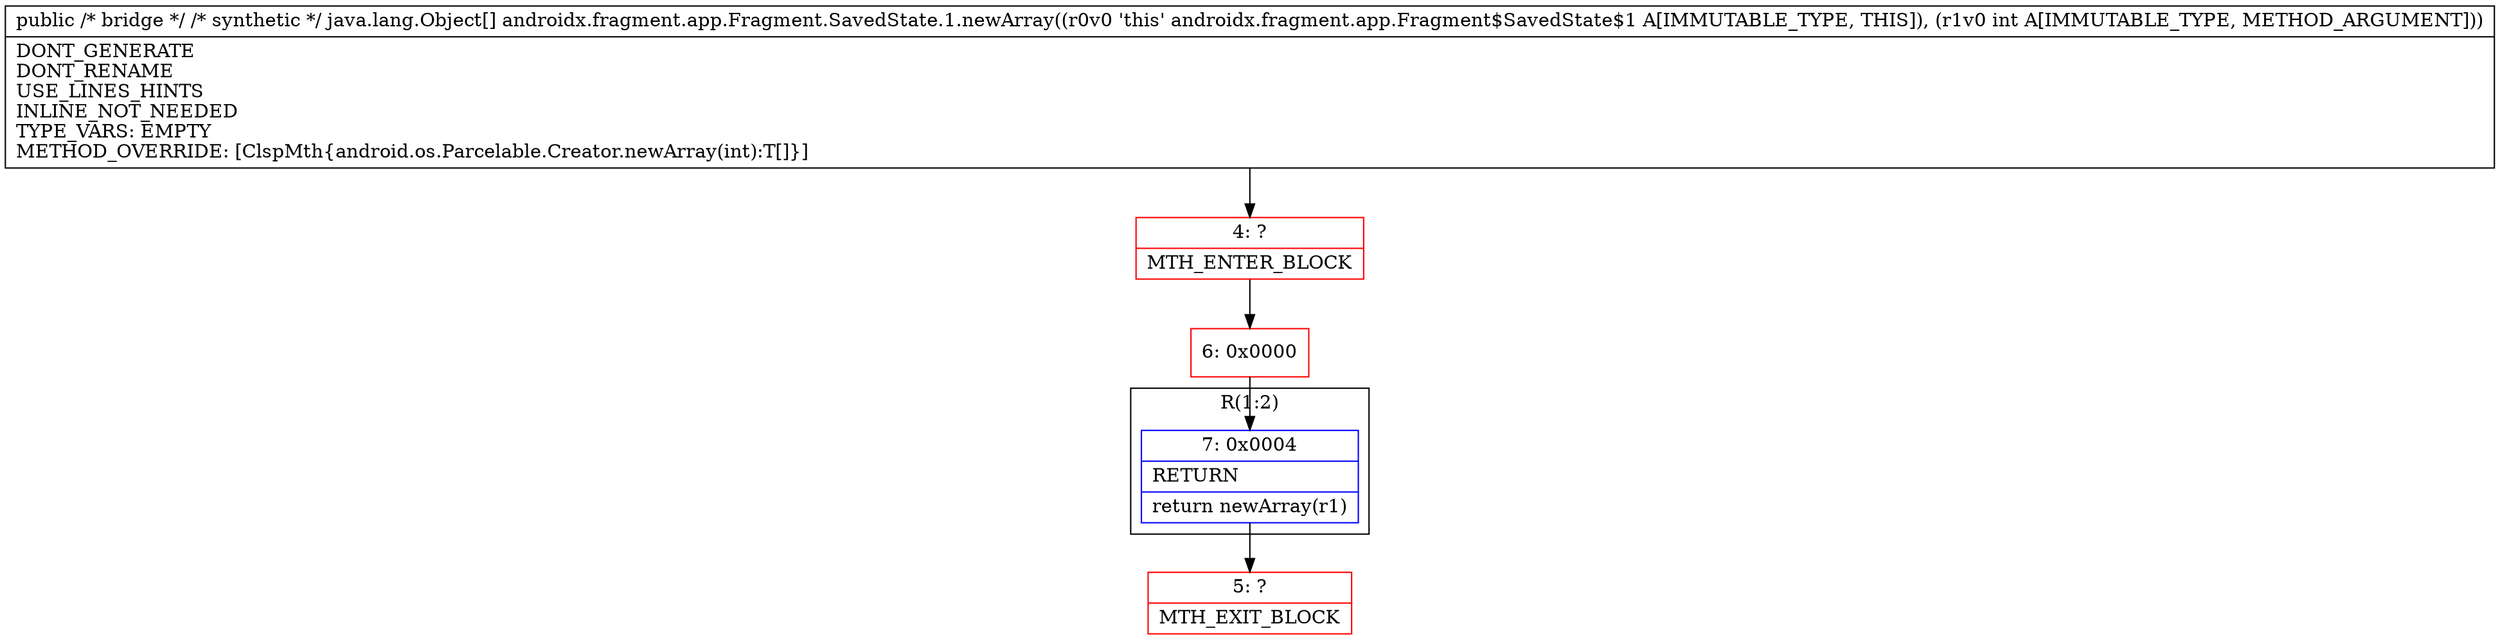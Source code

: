 digraph "CFG forandroidx.fragment.app.Fragment.SavedState.1.newArray(I)[Ljava\/lang\/Object;" {
subgraph cluster_Region_235698661 {
label = "R(1:2)";
node [shape=record,color=blue];
Node_7 [shape=record,label="{7\:\ 0x0004|RETURN\l|return newArray(r1)\l}"];
}
Node_4 [shape=record,color=red,label="{4\:\ ?|MTH_ENTER_BLOCK\l}"];
Node_6 [shape=record,color=red,label="{6\:\ 0x0000}"];
Node_5 [shape=record,color=red,label="{5\:\ ?|MTH_EXIT_BLOCK\l}"];
MethodNode[shape=record,label="{public \/* bridge *\/ \/* synthetic *\/ java.lang.Object[] androidx.fragment.app.Fragment.SavedState.1.newArray((r0v0 'this' androidx.fragment.app.Fragment$SavedState$1 A[IMMUTABLE_TYPE, THIS]), (r1v0 int A[IMMUTABLE_TYPE, METHOD_ARGUMENT]))  | DONT_GENERATE\lDONT_RENAME\lUSE_LINES_HINTS\lINLINE_NOT_NEEDED\lTYPE_VARS: EMPTY\lMETHOD_OVERRIDE: [ClspMth\{android.os.Parcelable.Creator.newArray(int):T[]\}]\l}"];
MethodNode -> Node_4;Node_7 -> Node_5;
Node_4 -> Node_6;
Node_6 -> Node_7;
}

